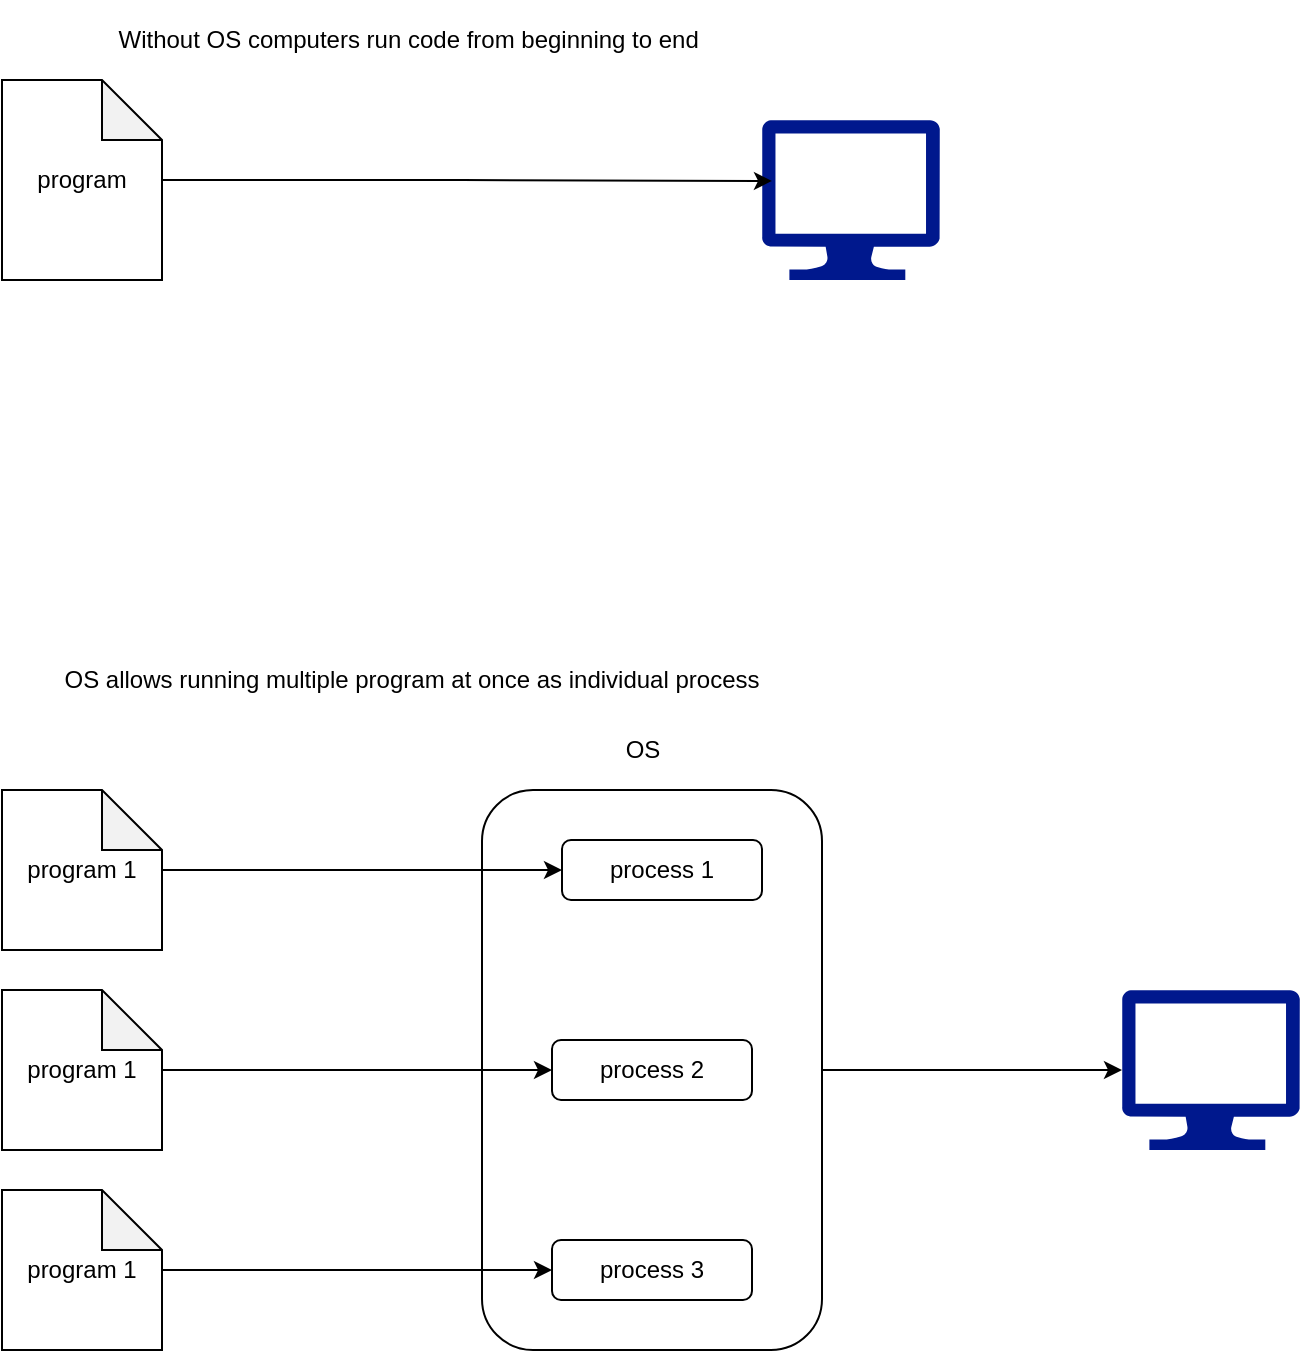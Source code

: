 <mxfile version="21.0.6" type="github">
  <diagram name="Page-1" id="zzJige97TeMY7KXkQtBV">
    <mxGraphModel dx="1230" dy="1107" grid="1" gridSize="10" guides="1" tooltips="1" connect="1" arrows="1" fold="1" page="1" pageScale="1" pageWidth="850" pageHeight="1100" math="0" shadow="0">
      <root>
        <mxCell id="0" />
        <mxCell id="1" parent="0" />
        <mxCell id="JkH7i1ufDesfbqQWiOq2-1" value="" style="sketch=0;aspect=fixed;pointerEvents=1;shadow=0;dashed=0;html=1;strokeColor=none;labelPosition=center;verticalLabelPosition=bottom;verticalAlign=top;align=center;fillColor=#00188D;shape=mxgraph.azure.computer" vertex="1" parent="1">
          <mxGeometry x="500" y="110" width="88.89" height="80" as="geometry" />
        </mxCell>
        <mxCell id="JkH7i1ufDesfbqQWiOq2-3" style="edgeStyle=orthogonalEdgeStyle;rounded=0;orthogonalLoop=1;jettySize=auto;html=1;entryX=0.056;entryY=0.381;entryDx=0;entryDy=0;entryPerimeter=0;" edge="1" parent="1" source="JkH7i1ufDesfbqQWiOq2-2" target="JkH7i1ufDesfbqQWiOq2-1">
          <mxGeometry relative="1" as="geometry" />
        </mxCell>
        <mxCell id="JkH7i1ufDesfbqQWiOq2-2" value="program" style="shape=note;whiteSpace=wrap;html=1;backgroundOutline=1;darkOpacity=0.05;" vertex="1" parent="1">
          <mxGeometry x="120" y="90" width="80" height="100" as="geometry" />
        </mxCell>
        <mxCell id="JkH7i1ufDesfbqQWiOq2-5" value="Without OS computers run code from beginning to end&amp;nbsp; " style="text;html=1;strokeColor=none;fillColor=none;align=center;verticalAlign=middle;whiteSpace=wrap;rounded=0;" vertex="1" parent="1">
          <mxGeometry x="150" y="50" width="350" height="40" as="geometry" />
        </mxCell>
        <mxCell id="JkH7i1ufDesfbqQWiOq2-21" value="" style="group" vertex="1" connectable="0" parent="1">
          <mxGeometry x="120" y="410" width="648.89" height="315" as="geometry" />
        </mxCell>
        <mxCell id="JkH7i1ufDesfbqQWiOq2-12" value="" style="rounded=1;whiteSpace=wrap;html=1;align=left;" vertex="1" parent="JkH7i1ufDesfbqQWiOq2-21">
          <mxGeometry x="240" y="35" width="170" height="280" as="geometry" />
        </mxCell>
        <mxCell id="JkH7i1ufDesfbqQWiOq2-6" value="" style="sketch=0;aspect=fixed;pointerEvents=1;shadow=0;dashed=0;html=1;strokeColor=none;labelPosition=center;verticalLabelPosition=bottom;verticalAlign=top;align=center;fillColor=#00188D;shape=mxgraph.azure.computer" vertex="1" parent="JkH7i1ufDesfbqQWiOq2-21">
          <mxGeometry x="560" y="135" width="88.89" height="80" as="geometry" />
        </mxCell>
        <mxCell id="JkH7i1ufDesfbqQWiOq2-20" style="edgeStyle=orthogonalEdgeStyle;rounded=0;orthogonalLoop=1;jettySize=auto;html=1;" edge="1" parent="JkH7i1ufDesfbqQWiOq2-21" source="JkH7i1ufDesfbqQWiOq2-12" target="JkH7i1ufDesfbqQWiOq2-6">
          <mxGeometry relative="1" as="geometry" />
        </mxCell>
        <mxCell id="JkH7i1ufDesfbqQWiOq2-8" value="program 1" style="shape=note;whiteSpace=wrap;html=1;backgroundOutline=1;darkOpacity=0.05;" vertex="1" parent="JkH7i1ufDesfbqQWiOq2-21">
          <mxGeometry y="35" width="80" height="80" as="geometry" />
        </mxCell>
        <mxCell id="JkH7i1ufDesfbqQWiOq2-17" style="edgeStyle=orthogonalEdgeStyle;rounded=0;orthogonalLoop=1;jettySize=auto;html=1;entryX=0;entryY=0.5;entryDx=0;entryDy=0;" edge="1" parent="JkH7i1ufDesfbqQWiOq2-21" source="JkH7i1ufDesfbqQWiOq2-8" target="JkH7i1ufDesfbqQWiOq2-13">
          <mxGeometry relative="1" as="geometry" />
        </mxCell>
        <mxCell id="JkH7i1ufDesfbqQWiOq2-10" value="program 1" style="shape=note;whiteSpace=wrap;html=1;backgroundOutline=1;darkOpacity=0.05;" vertex="1" parent="JkH7i1ufDesfbqQWiOq2-21">
          <mxGeometry y="135" width="80" height="80" as="geometry" />
        </mxCell>
        <mxCell id="JkH7i1ufDesfbqQWiOq2-11" value="program 1" style="shape=note;whiteSpace=wrap;html=1;backgroundOutline=1;darkOpacity=0.05;" vertex="1" parent="JkH7i1ufDesfbqQWiOq2-21">
          <mxGeometry y="235" width="80" height="80" as="geometry" />
        </mxCell>
        <mxCell id="JkH7i1ufDesfbqQWiOq2-13" value="process 1" style="rounded=1;whiteSpace=wrap;html=1;" vertex="1" parent="JkH7i1ufDesfbqQWiOq2-21">
          <mxGeometry x="280" y="60" width="100" height="30" as="geometry" />
        </mxCell>
        <mxCell id="JkH7i1ufDesfbqQWiOq2-14" value="process 2" style="rounded=1;whiteSpace=wrap;html=1;" vertex="1" parent="JkH7i1ufDesfbqQWiOq2-21">
          <mxGeometry x="275" y="160" width="100" height="30" as="geometry" />
        </mxCell>
        <mxCell id="JkH7i1ufDesfbqQWiOq2-18" style="edgeStyle=orthogonalEdgeStyle;rounded=0;orthogonalLoop=1;jettySize=auto;html=1;" edge="1" parent="JkH7i1ufDesfbqQWiOq2-21" source="JkH7i1ufDesfbqQWiOq2-10" target="JkH7i1ufDesfbqQWiOq2-14">
          <mxGeometry relative="1" as="geometry" />
        </mxCell>
        <mxCell id="JkH7i1ufDesfbqQWiOq2-15" value="process 3" style="rounded=1;whiteSpace=wrap;html=1;" vertex="1" parent="JkH7i1ufDesfbqQWiOq2-21">
          <mxGeometry x="275" y="260" width="100" height="30" as="geometry" />
        </mxCell>
        <mxCell id="JkH7i1ufDesfbqQWiOq2-19" style="edgeStyle=orthogonalEdgeStyle;rounded=0;orthogonalLoop=1;jettySize=auto;html=1;entryX=0;entryY=0.5;entryDx=0;entryDy=0;" edge="1" parent="JkH7i1ufDesfbqQWiOq2-21" source="JkH7i1ufDesfbqQWiOq2-11" target="JkH7i1ufDesfbqQWiOq2-15">
          <mxGeometry relative="1" as="geometry" />
        </mxCell>
        <mxCell id="JkH7i1ufDesfbqQWiOq2-16" value="OS" style="text;html=1;align=center;verticalAlign=middle;resizable=0;points=[];autosize=1;strokeColor=none;fillColor=none;" vertex="1" parent="JkH7i1ufDesfbqQWiOq2-21">
          <mxGeometry x="300" width="40" height="30" as="geometry" />
        </mxCell>
        <mxCell id="JkH7i1ufDesfbqQWiOq2-22" value="OS allows running multiple program at once as individual process" style="text;html=1;strokeColor=none;fillColor=none;align=center;verticalAlign=middle;whiteSpace=wrap;rounded=0;" vertex="1" parent="1">
          <mxGeometry x="150" y="370" width="350" height="40" as="geometry" />
        </mxCell>
      </root>
    </mxGraphModel>
  </diagram>
</mxfile>
